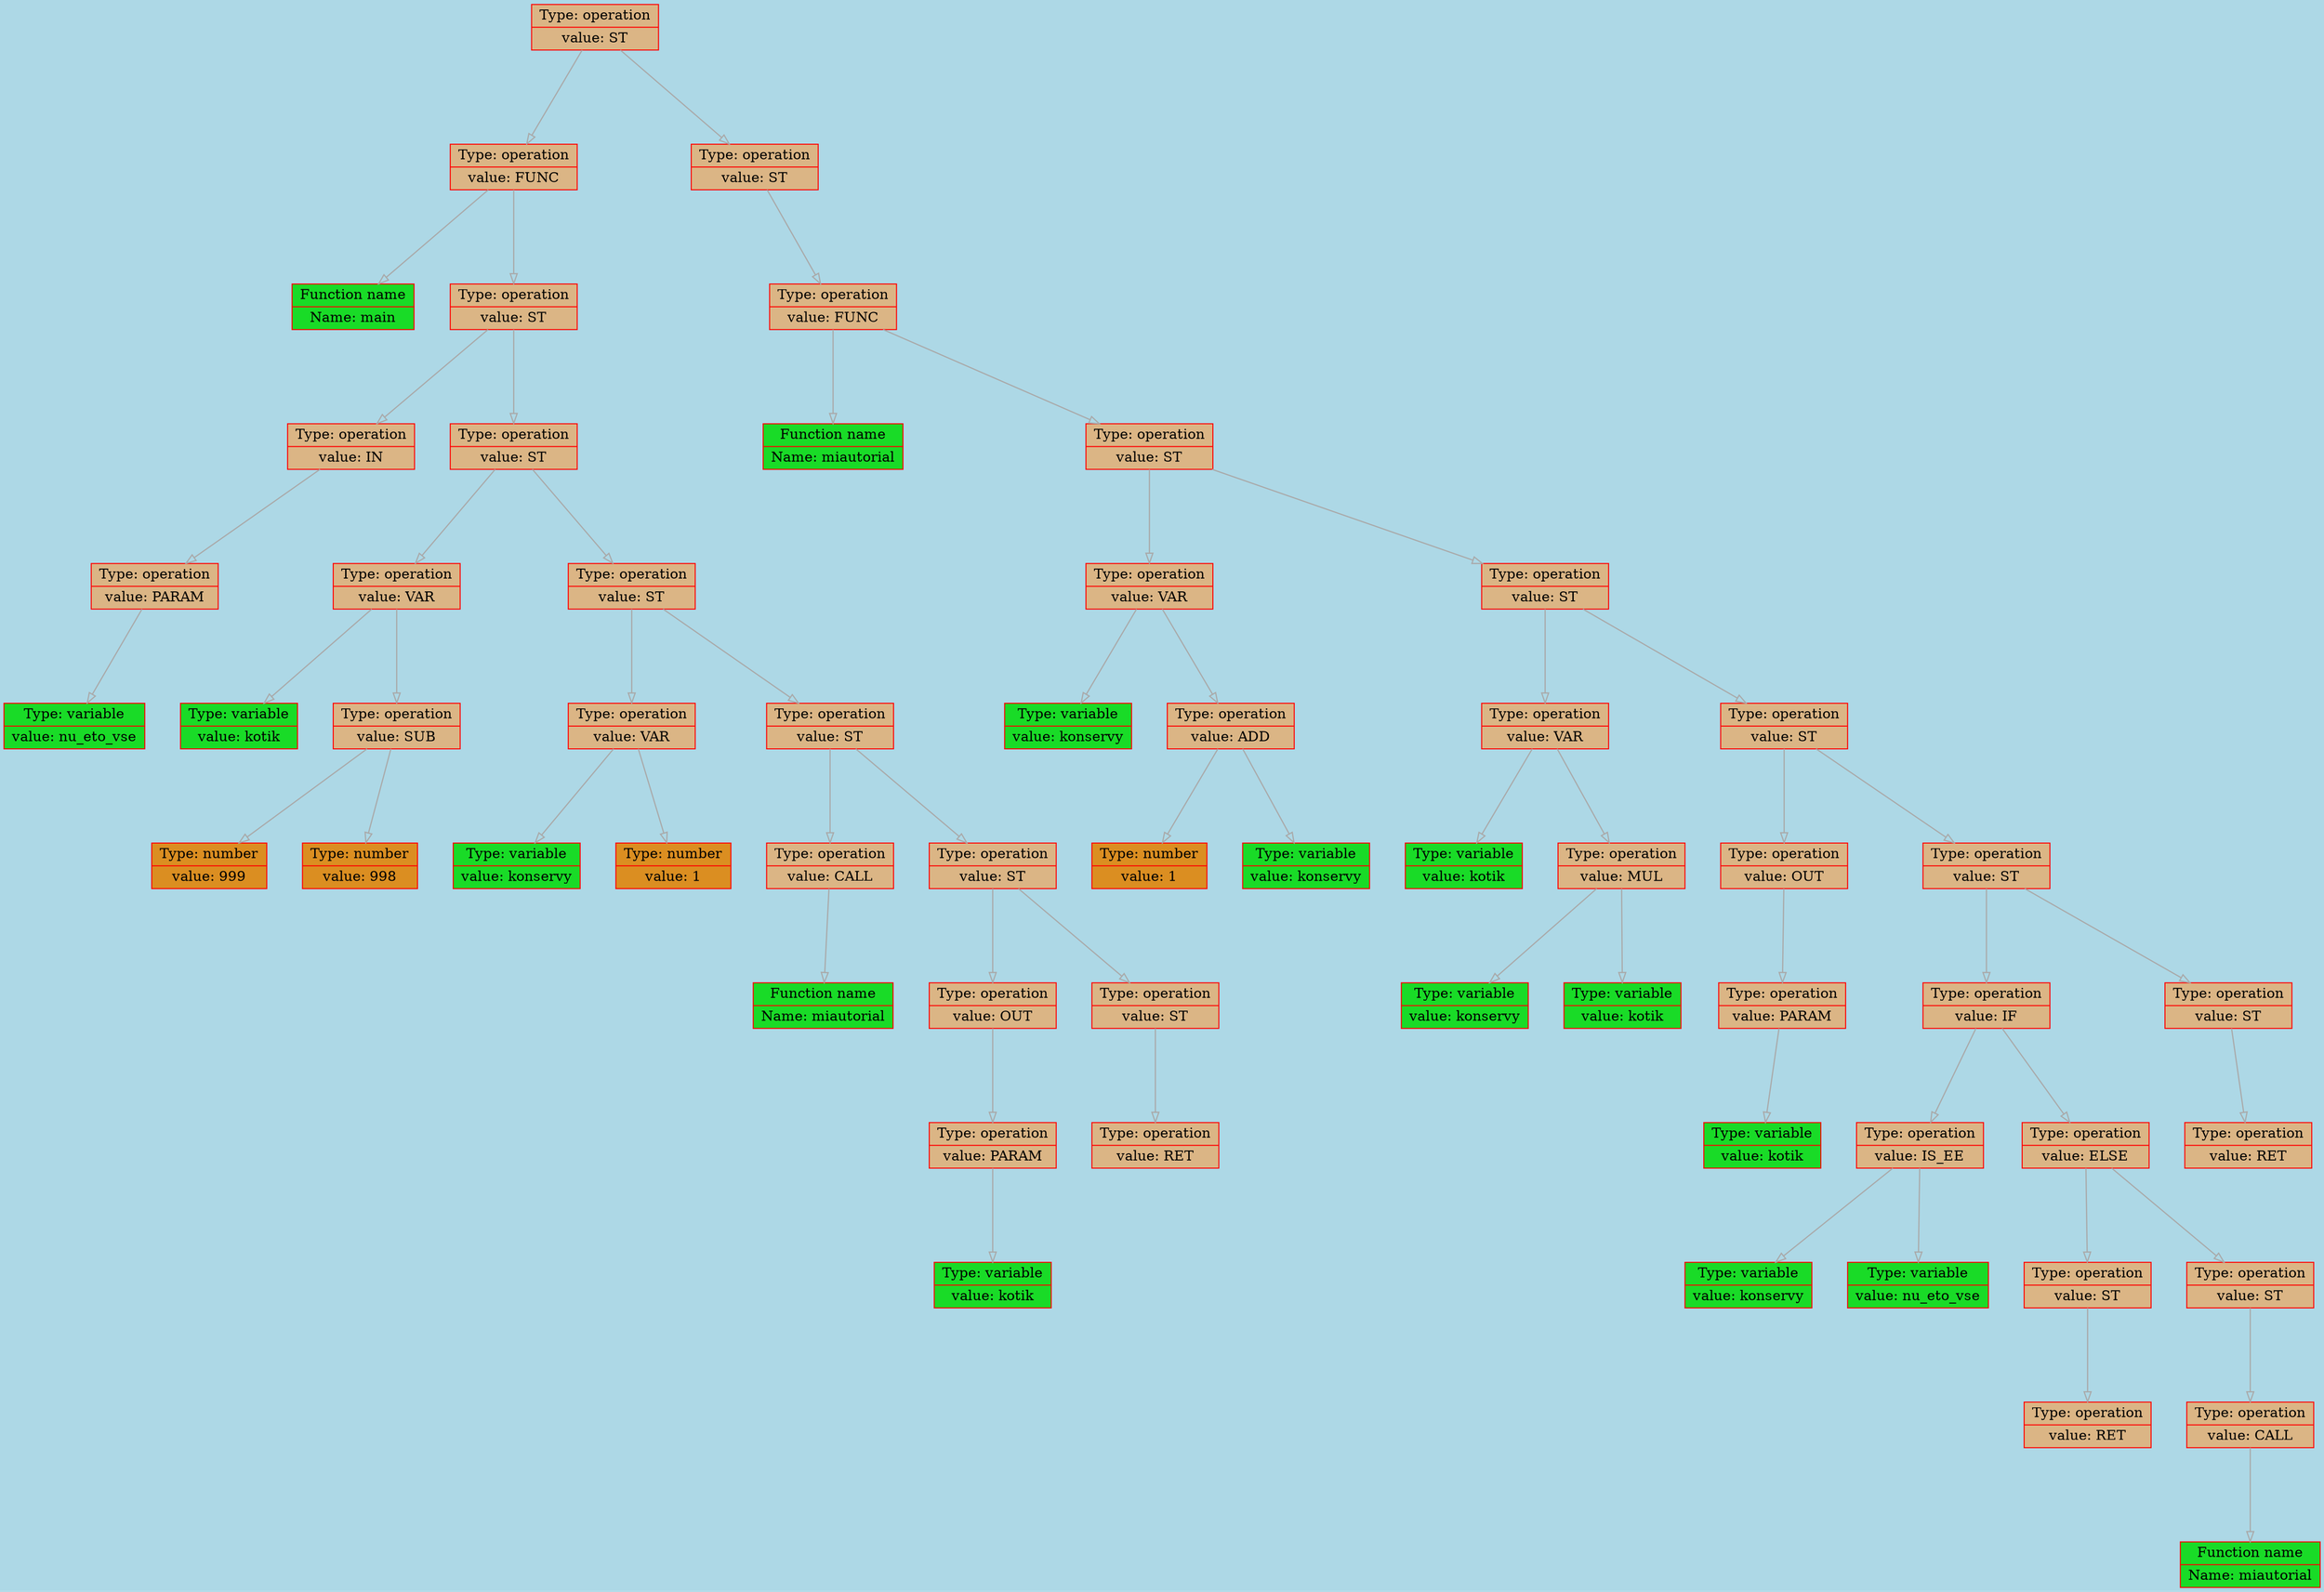 
    digraph g {
        bgcolor="lightblue";
        dpi      = 200;
        fontname = "Comic Sans MS";
        fontsize = 20;
        rankdir   =  TB;
        edge [color = darkgrey, arrowhead = onormal, arrowsize = 1, penwidth = 1.2]
        graph[fillcolor = lightgreen, ranksep = 1.3, nodesep = 0.5,
        style = "rounded, filled",color = green, penwidth = 2]

    Node0000028609aaacd0[shape=record, width=0.2, style="filled", color="red", fillcolor="#DBB585",label=" {Type: operation | value: ST}"] 
 
Node0000028609aaab20[shape=record, width=0.2, style="filled", color="red", fillcolor="#DBB585",label=" {Type: operation | value: FUNC}"] 
 
Node0000028609aaa530[shape=record, width=0.2, style="filled", color="red", fillcolor="#19DB27",label=" {Function name |Name: main}"] 
 
Node0000028609aaad60[shape=record, width=0.2, style="filled", color="red", fillcolor="#DBB585",label=" {Type: operation | value: ST}"] 
 
Node0000028609aaa590[shape=record, width=0.2, style="filled", color="red", fillcolor="#DBB585",label=" {Type: operation | value: IN}"] 
 
Node0000028609aaa350[shape=record, width=0.2, style="filled", color="red", fillcolor="#DBB585",label=" {Type: operation | value: PARAM}"] 
 
Node0000028609aaa2f0[shape=record, width=0.2, style="filled", color="red", fillcolor="#19DB27",label=" {Type: variable | value: nu_eto_vse}"] 
 
Node0000028609aaa760[shape=record, width=0.2, style="filled", color="red", fillcolor="#DBB585",label=" {Type: operation | value: ST}"] 
 
Node0000028609aaa2c0[shape=record, width=0.2, style="filled", color="red", fillcolor="#DBB585",label=" {Type: operation | value: VAR}"] 
 
Node0000028609aaa230[shape=record, width=0.2, style="filled", color="red", fillcolor="#19DB27",label=" {Type: variable | value: kotik}"] 
 
Node0000028609aaa320[shape=record, width=0.2, style="filled", color="red", fillcolor="#DBB585",label=" {Type: operation | value: SUB}"] 
 
Node0000028609aaa560[shape=record, width=0.2, style="filled", color="red", fillcolor="#DB8E21",label=" {Type: number | value: 999}"] 
 
Node0000028609aaa290[shape=record, width=0.2, style="filled", color="red", fillcolor="#DB8E21",label=" {Type: number | value: 998}"] 
 
Node0000028609aaaa30[shape=record, width=0.2, style="filled", color="red", fillcolor="#DBB585",label=" {Type: operation | value: ST}"] 
 
Node0000028609aaa260[shape=record, width=0.2, style="filled", color="red", fillcolor="#DBB585",label=" {Type: operation | value: VAR}"] 
 
Node0000028609aaa3b0[shape=record, width=0.2, style="filled", color="red", fillcolor="#19DB27",label=" {Type: variable | value: konservy}"] 
 
Node0000028609aaa3e0[shape=record, width=0.2, style="filled", color="red", fillcolor="#DB8E21",label=" {Type: number | value: 1}"] 
 
Node0000028609aaa6a0[shape=record, width=0.2, style="filled", color="red", fillcolor="#DBB585",label=" {Type: operation | value: ST}"] 
 
Node0000028609aaa440[shape=record, width=0.2, style="filled", color="red", fillcolor="#DBB585",label=" {Type: operation | value: CALL}"] 
 
Node0000028609aaa410[shape=record, width=0.2, style="filled", color="red", fillcolor="#19DB27",label=" {Function name |Name: miautorial}"] 
 
Node0000028609aaa8b0[shape=record, width=0.2, style="filled", color="red", fillcolor="#DBB585",label=" {Type: operation | value: ST}"] 
 
Node0000028609aaa4d0[shape=record, width=0.2, style="filled", color="red", fillcolor="#DBB585",label=" {Type: operation | value: OUT}"] 
 
Node0000028609aaa4a0[shape=record, width=0.2, style="filled", color="red", fillcolor="#DBB585",label=" {Type: operation | value: PARAM}"] 
 
Node0000028609aaa470[shape=record, width=0.2, style="filled", color="red", fillcolor="#19DB27",label=" {Type: variable | value: kotik}"] 
 
Node0000028609aaad90[shape=record, width=0.2, style="filled", color="red", fillcolor="#DBB585",label=" {Type: operation | value: ST}"] 
 
Node0000028609aaa500[shape=record, width=0.2, style="filled", color="red", fillcolor="#DBB585",label=" {Type: operation | value: RET}"] 
 
Node0000028609aaabe0[shape=record, width=0.2, style="filled", color="red", fillcolor="#DBB585",label=" {Type: operation | value: ST}"] 
 
Node0000028609aaac70[shape=record, width=0.2, style="filled", color="red", fillcolor="#DBB585",label=" {Type: operation | value: FUNC}"] 
 
Node0000028609aaa7f0[shape=record, width=0.2, style="filled", color="red", fillcolor="#19DB27",label=" {Function name |Name: miautorial}"] 
 
Node0000028609aaabb0[shape=record, width=0.2, style="filled", color="red", fillcolor="#DBB585",label=" {Type: operation | value: ST}"] 
 
Node0000028609aaad30[shape=record, width=0.2, style="filled", color="red", fillcolor="#DBB585",label=" {Type: operation | value: VAR}"] 
 
Node0000028609aaad00[shape=record, width=0.2, style="filled", color="red", fillcolor="#19DB27",label=" {Type: variable | value: konservy}"] 
 
Node0000028609aaaac0[shape=record, width=0.2, style="filled", color="red", fillcolor="#DBB585",label=" {Type: operation | value: ADD}"] 
 
Node0000028609aaaa60[shape=record, width=0.2, style="filled", color="red", fillcolor="#DB8E21",label=" {Type: number | value: 1}"] 
 
Node0000028609aaa6d0[shape=record, width=0.2, style="filled", color="red", fillcolor="#19DB27",label=" {Type: variable | value: konservy}"] 
 
Node0000028609aaab80[shape=record, width=0.2, style="filled", color="red", fillcolor="#DBB585",label=" {Type: operation | value: ST}"] 
 
Node0000028609aaadc0[shape=record, width=0.2, style="filled", color="red", fillcolor="#DBB585",label=" {Type: operation | value: VAR}"] 
 
Node0000028609aaaaf0[shape=record, width=0.2, style="filled", color="red", fillcolor="#19DB27",label=" {Type: variable | value: kotik}"] 
 
Node0000028609aaa730[shape=record, width=0.2, style="filled", color="red", fillcolor="#DBB585",label=" {Type: operation | value: MUL}"] 
 
Node0000028609aaa700[shape=record, width=0.2, style="filled", color="red", fillcolor="#19DB27",label=" {Type: variable | value: konservy}"] 
 
Node0000028609aaa8e0[shape=record, width=0.2, style="filled", color="red", fillcolor="#19DB27",label=" {Type: variable | value: kotik}"] 
 
Node0000028609aaab50[shape=record, width=0.2, style="filled", color="red", fillcolor="#DBB585",label=" {Type: operation | value: ST}"] 
 
Node0000028609aaa7c0[shape=record, width=0.2, style="filled", color="red", fillcolor="#DBB585",label=" {Type: operation | value: OUT}"] 
 
Node0000028609aaaa90[shape=record, width=0.2, style="filled", color="red", fillcolor="#DBB585",label=" {Type: operation | value: PARAM}"] 
 
Node0000028609aaa790[shape=record, width=0.2, style="filled", color="red", fillcolor="#19DB27",label=" {Type: variable | value: kotik}"] 
 
Node0000028609aaa9a0[shape=record, width=0.2, style="filled", color="red", fillcolor="#DBB585",label=" {Type: operation | value: ST}"] 
 
Node0000028609aaac10[shape=record, width=0.2, style="filled", color="red", fillcolor="#DBB585",label=" {Type: operation | value: IF}"] 
 
Node0000028609aaa640[shape=record, width=0.2, style="filled", color="red", fillcolor="#DBB585",label=" {Type: operation | value: IS_EE}"] 
 
Node0000028609aaaca0[shape=record, width=0.2, style="filled", color="red", fillcolor="#19DB27",label=" {Type: variable | value: konservy}"] 
 
Node0000028609aaaa00[shape=record, width=0.2, style="filled", color="red", fillcolor="#19DB27",label=" {Type: variable | value: nu_eto_vse}"] 
 
Node0000028609aaa670[shape=record, width=0.2, style="filled", color="red", fillcolor="#DBB585",label=" {Type: operation | value: ELSE}"] 
 
Node0000028609aaa820[shape=record, width=0.2, style="filled", color="red", fillcolor="#DBB585",label=" {Type: operation | value: ST}"] 
 
Node0000028609aaa9d0[shape=record, width=0.2, style="filled", color="red", fillcolor="#DBB585",label=" {Type: operation | value: RET}"] 
 
Node0000028609aaa910[shape=record, width=0.2, style="filled", color="red", fillcolor="#DBB585",label=" {Type: operation | value: ST}"] 
 
Node0000028609aaa880[shape=record, width=0.2, style="filled", color="red", fillcolor="#DBB585",label=" {Type: operation | value: CALL}"] 
 
Node0000028609aaa850[shape=record, width=0.2, style="filled", color="red", fillcolor="#19DB27",label=" {Function name |Name: miautorial}"] 
 
Node0000028609aaa970[shape=record, width=0.2, style="filled", color="red", fillcolor="#DBB585",label=" {Type: operation | value: ST}"] 
 
Node0000028609aaa940[shape=record, width=0.2, style="filled", color="red", fillcolor="#DBB585",label=" {Type: operation | value: RET}"] 
 
Node0000028609aaacd0->Node0000028609aaab20
Node0000028609aaab20->Node0000028609aaa530
Node0000028609aaab20->Node0000028609aaad60
Node0000028609aaad60->Node0000028609aaa590
Node0000028609aaa590->Node0000028609aaa350
Node0000028609aaa350->Node0000028609aaa2f0
Node0000028609aaad60->Node0000028609aaa760
Node0000028609aaa760->Node0000028609aaa2c0
Node0000028609aaa2c0->Node0000028609aaa230
Node0000028609aaa2c0->Node0000028609aaa320
Node0000028609aaa320->Node0000028609aaa560
Node0000028609aaa320->Node0000028609aaa290
Node0000028609aaa760->Node0000028609aaaa30
Node0000028609aaaa30->Node0000028609aaa260
Node0000028609aaa260->Node0000028609aaa3b0
Node0000028609aaa260->Node0000028609aaa3e0
Node0000028609aaaa30->Node0000028609aaa6a0
Node0000028609aaa6a0->Node0000028609aaa440
Node0000028609aaa440->Node0000028609aaa410
Node0000028609aaa6a0->Node0000028609aaa8b0
Node0000028609aaa8b0->Node0000028609aaa4d0
Node0000028609aaa4d0->Node0000028609aaa4a0
Node0000028609aaa4a0->Node0000028609aaa470
Node0000028609aaa8b0->Node0000028609aaad90
Node0000028609aaad90->Node0000028609aaa500
Node0000028609aaacd0->Node0000028609aaabe0
Node0000028609aaabe0->Node0000028609aaac70
Node0000028609aaac70->Node0000028609aaa7f0
Node0000028609aaac70->Node0000028609aaabb0
Node0000028609aaabb0->Node0000028609aaad30
Node0000028609aaad30->Node0000028609aaad00
Node0000028609aaad30->Node0000028609aaaac0
Node0000028609aaaac0->Node0000028609aaaa60
Node0000028609aaaac0->Node0000028609aaa6d0
Node0000028609aaabb0->Node0000028609aaab80
Node0000028609aaab80->Node0000028609aaadc0
Node0000028609aaadc0->Node0000028609aaaaf0
Node0000028609aaadc0->Node0000028609aaa730
Node0000028609aaa730->Node0000028609aaa700
Node0000028609aaa730->Node0000028609aaa8e0
Node0000028609aaab80->Node0000028609aaab50
Node0000028609aaab50->Node0000028609aaa7c0
Node0000028609aaa7c0->Node0000028609aaaa90
Node0000028609aaaa90->Node0000028609aaa790
Node0000028609aaab50->Node0000028609aaa9a0
Node0000028609aaa9a0->Node0000028609aaac10
Node0000028609aaac10->Node0000028609aaa640
Node0000028609aaa640->Node0000028609aaaca0
Node0000028609aaa640->Node0000028609aaaa00
Node0000028609aaac10->Node0000028609aaa670
Node0000028609aaa670->Node0000028609aaa820
Node0000028609aaa820->Node0000028609aaa9d0
Node0000028609aaa670->Node0000028609aaa910
Node0000028609aaa910->Node0000028609aaa880
Node0000028609aaa880->Node0000028609aaa850
Node0000028609aaa9a0->Node0000028609aaa970
Node0000028609aaa970->Node0000028609aaa940
}
